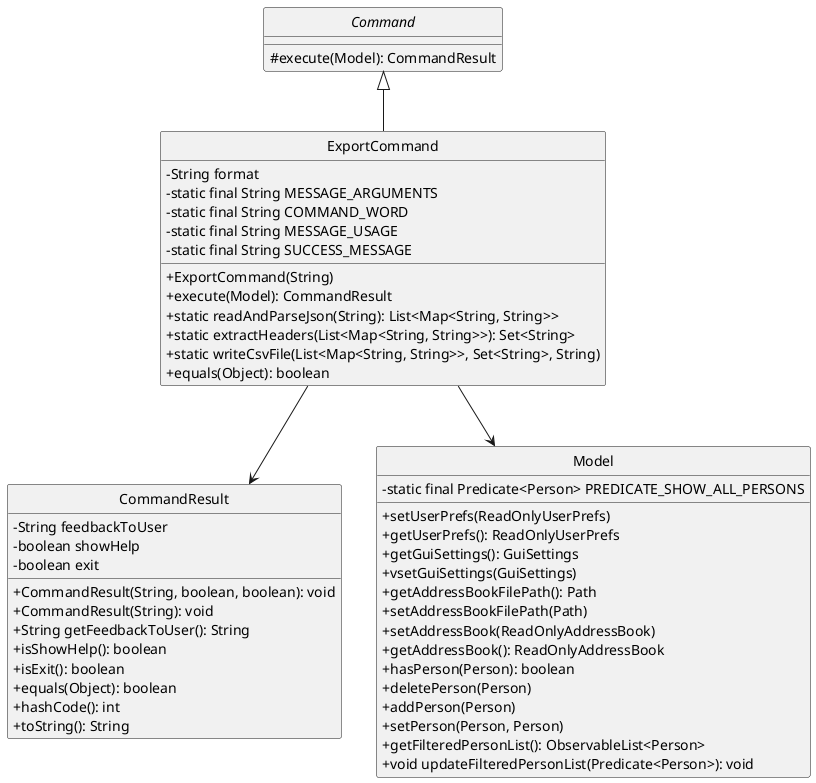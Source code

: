@startuml
skinparam classAttributeIconSize 0
hide circle

class ExportCommand {
    - String format
    - static final String MESSAGE_ARGUMENTS
    - static final String COMMAND_WORD
    - static final String MESSAGE_USAGE
    - static final String SUCCESS_MESSAGE
    + ExportCommand(String)
    + execute(Model): CommandResult
    + static readAndParseJson(String): List<Map<String, String>>
    + static extractHeaders(List<Map<String, String>>): Set<String>
    + static writeCsvFile(List<Map<String, String>>, Set<String>, String)
    + equals(Object): boolean
}

abstract class Command {
    # execute(Model): CommandResult
}

class CommandResult {
    - String feedbackToUser
    - boolean showHelp
    - boolean exit

    + CommandResult(String, boolean, boolean): void
    + CommandResult(String): void
    + String getFeedbackToUser(): String
    + isShowHelp(): boolean
    + isExit(): boolean
    + equals(Object): boolean
    + hashCode(): int
    + toString(): String
}

class Model {
    + setUserPrefs(ReadOnlyUserPrefs)
    + getUserPrefs(): ReadOnlyUserPrefs
    + getGuiSettings(): GuiSettings
    + vsetGuiSettings(GuiSettings)
    + getAddressBookFilePath(): Path
    + setAddressBookFilePath(Path)
    + setAddressBook(ReadOnlyAddressBook)
    + getAddressBook(): ReadOnlyAddressBook
    + hasPerson(Person): boolean
    + deletePerson(Person)
    + addPerson(Person)
    + setPerson(Person, Person)
    + getFilteredPersonList(): ObservableList<Person>
    + void updateFilteredPersonList(Predicate<Person>): void

    - static final Predicate<Person> PREDICATE_SHOW_ALL_PERSONS
}

Command <|-- ExportCommand
ExportCommand --> CommandResult
ExportCommand --> Model

@enduml
